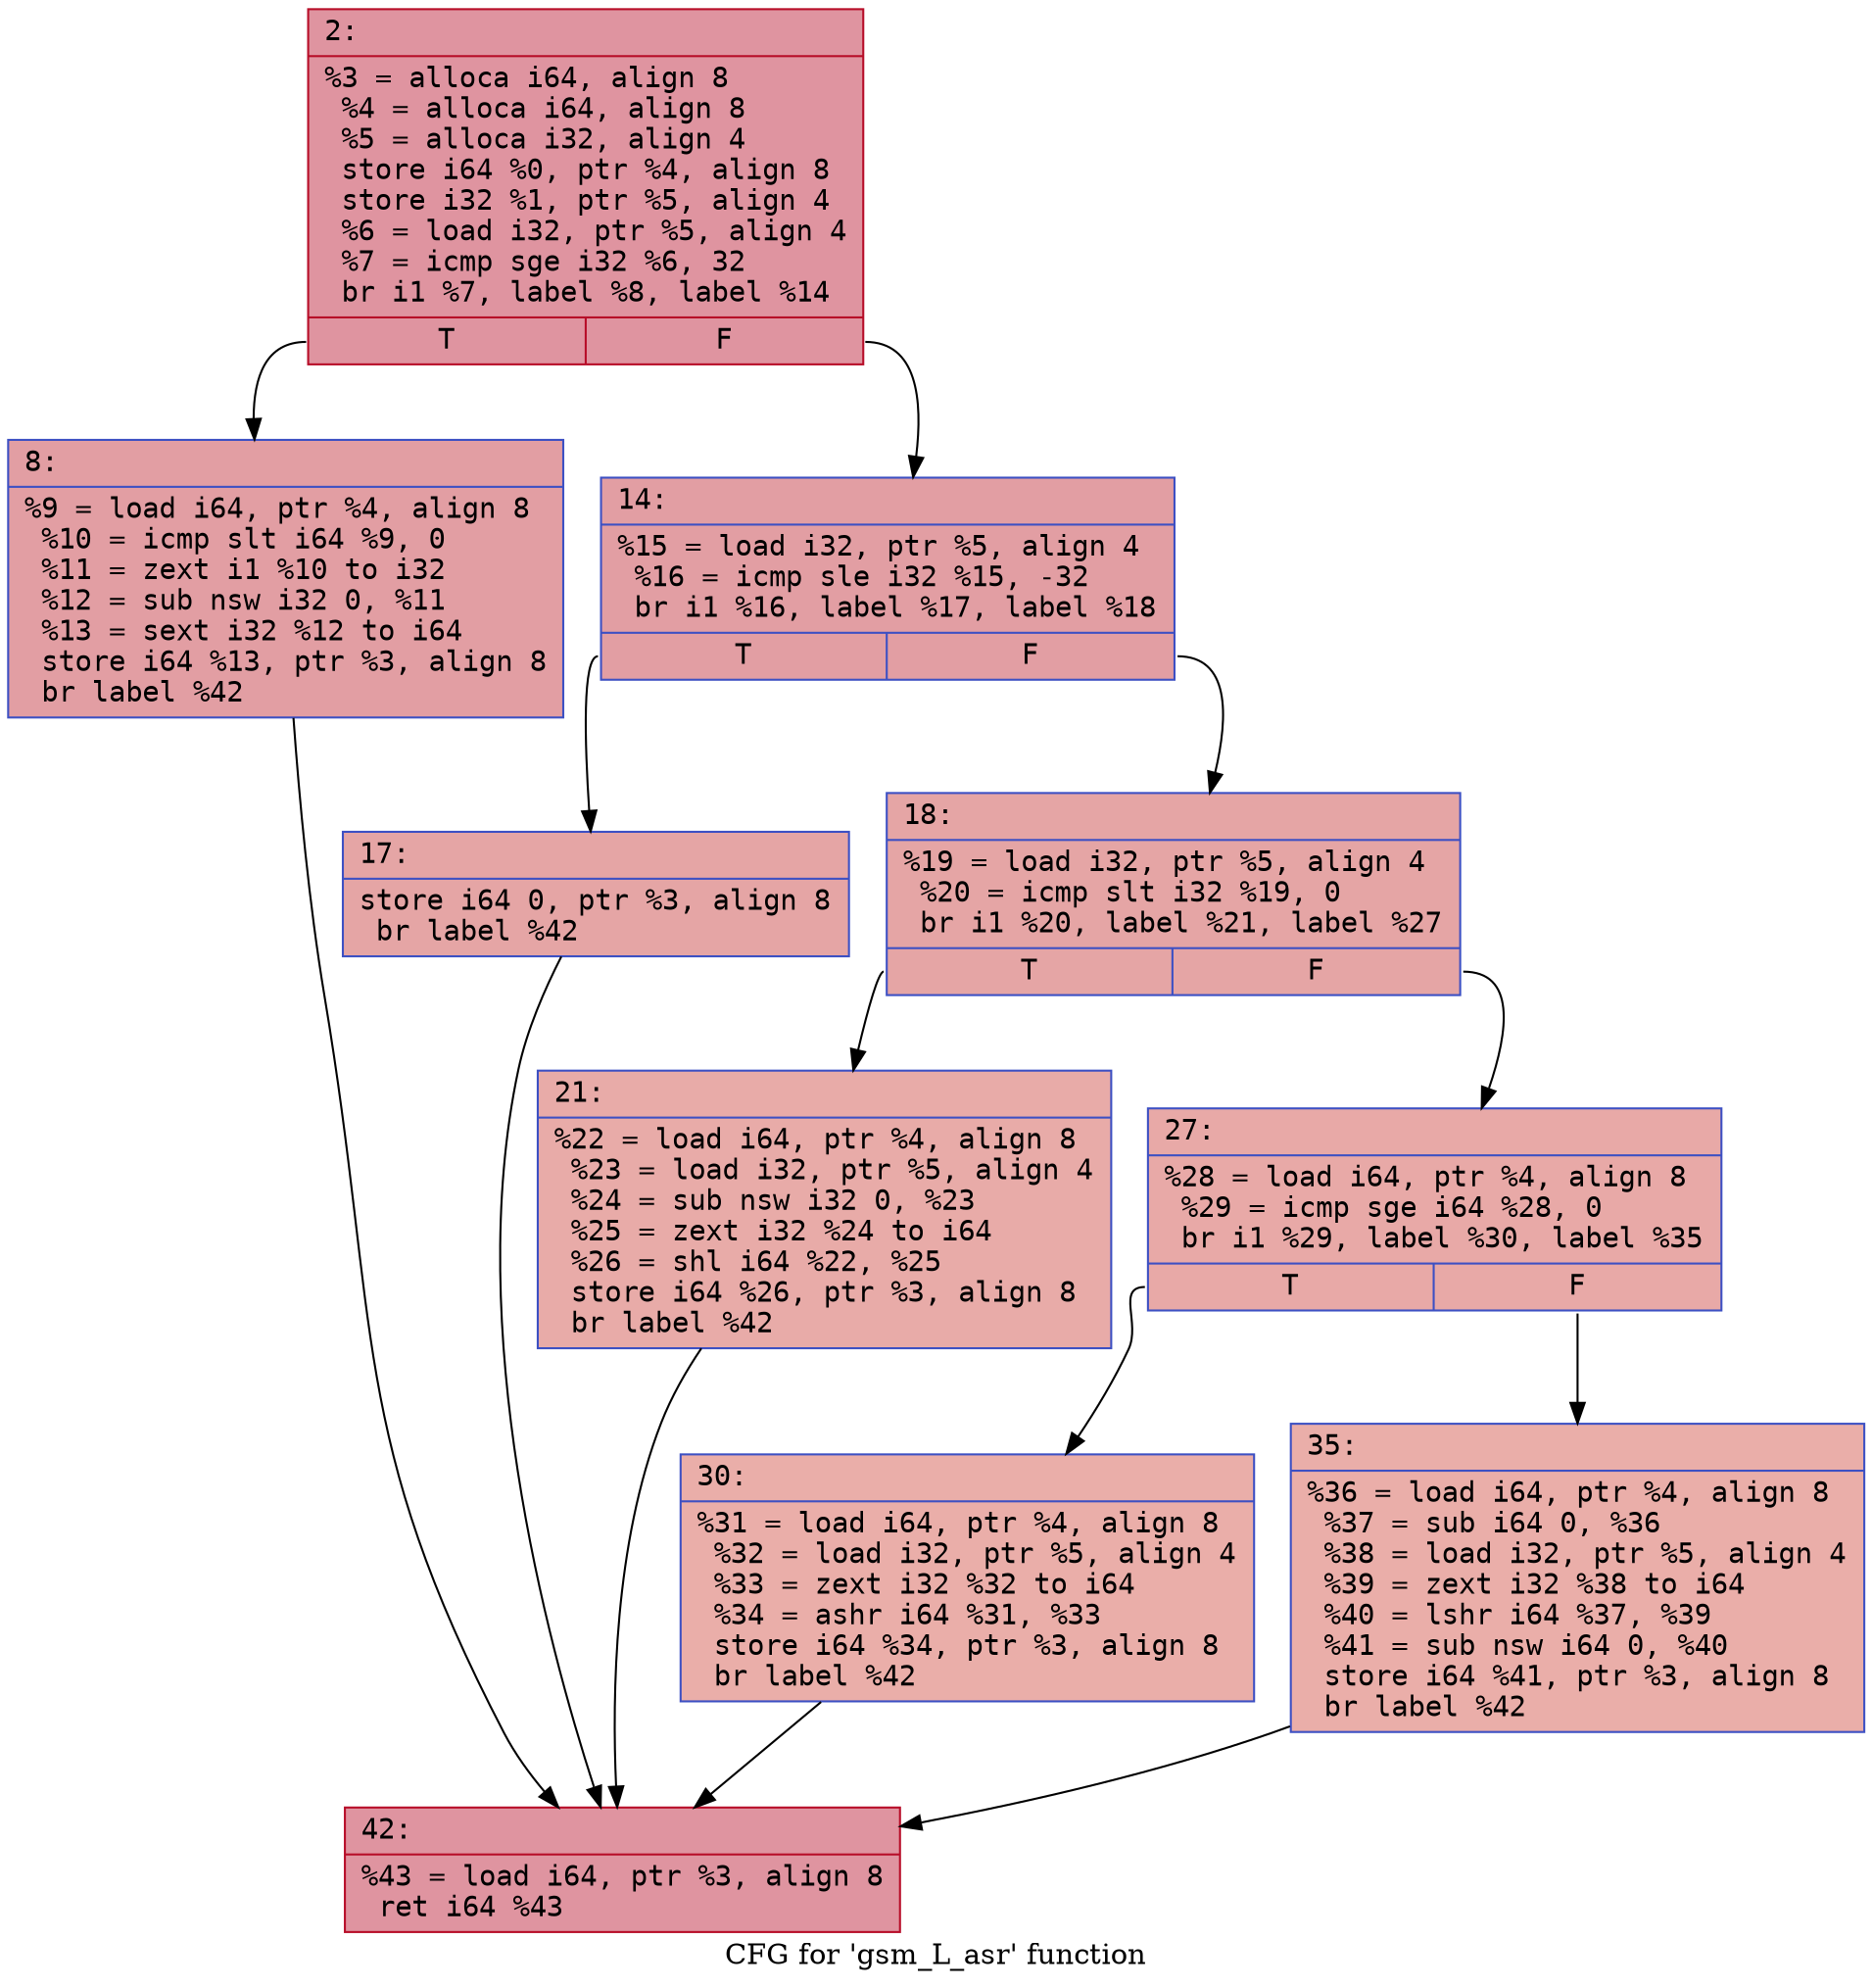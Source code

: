 digraph "CFG for 'gsm_L_asr' function" {
	label="CFG for 'gsm_L_asr' function";

	Node0x60000085ebc0 [shape=record,color="#b70d28ff", style=filled, fillcolor="#b70d2870" fontname="Courier",label="{2:\l|  %3 = alloca i64, align 8\l  %4 = alloca i64, align 8\l  %5 = alloca i32, align 4\l  store i64 %0, ptr %4, align 8\l  store i32 %1, ptr %5, align 4\l  %6 = load i32, ptr %5, align 4\l  %7 = icmp sge i32 %6, 32\l  br i1 %7, label %8, label %14\l|{<s0>T|<s1>F}}"];
	Node0x60000085ebc0:s0 -> Node0x60000085ec10[tooltip="2 -> 8\nProbability 50.00%" ];
	Node0x60000085ebc0:s1 -> Node0x60000085ec60[tooltip="2 -> 14\nProbability 50.00%" ];
	Node0x60000085ec10 [shape=record,color="#3d50c3ff", style=filled, fillcolor="#be242e70" fontname="Courier",label="{8:\l|  %9 = load i64, ptr %4, align 8\l  %10 = icmp slt i64 %9, 0\l  %11 = zext i1 %10 to i32\l  %12 = sub nsw i32 0, %11\l  %13 = sext i32 %12 to i64\l  store i64 %13, ptr %3, align 8\l  br label %42\l}"];
	Node0x60000085ec10 -> Node0x60000085ee90[tooltip="8 -> 42\nProbability 100.00%" ];
	Node0x60000085ec60 [shape=record,color="#3d50c3ff", style=filled, fillcolor="#be242e70" fontname="Courier",label="{14:\l|  %15 = load i32, ptr %5, align 4\l  %16 = icmp sle i32 %15, -32\l  br i1 %16, label %17, label %18\l|{<s0>T|<s1>F}}"];
	Node0x60000085ec60:s0 -> Node0x60000085ecb0[tooltip="14 -> 17\nProbability 50.00%" ];
	Node0x60000085ec60:s1 -> Node0x60000085ed00[tooltip="14 -> 18\nProbability 50.00%" ];
	Node0x60000085ecb0 [shape=record,color="#3d50c3ff", style=filled, fillcolor="#c5333470" fontname="Courier",label="{17:\l|  store i64 0, ptr %3, align 8\l  br label %42\l}"];
	Node0x60000085ecb0 -> Node0x60000085ee90[tooltip="17 -> 42\nProbability 100.00%" ];
	Node0x60000085ed00 [shape=record,color="#3d50c3ff", style=filled, fillcolor="#c5333470" fontname="Courier",label="{18:\l|  %19 = load i32, ptr %5, align 4\l  %20 = icmp slt i32 %19, 0\l  br i1 %20, label %21, label %27\l|{<s0>T|<s1>F}}"];
	Node0x60000085ed00:s0 -> Node0x60000085ed50[tooltip="18 -> 21\nProbability 37.50%" ];
	Node0x60000085ed00:s1 -> Node0x60000085eda0[tooltip="18 -> 27\nProbability 62.50%" ];
	Node0x60000085ed50 [shape=record,color="#3d50c3ff", style=filled, fillcolor="#cc403a70" fontname="Courier",label="{21:\l|  %22 = load i64, ptr %4, align 8\l  %23 = load i32, ptr %5, align 4\l  %24 = sub nsw i32 0, %23\l  %25 = zext i32 %24 to i64\l  %26 = shl i64 %22, %25\l  store i64 %26, ptr %3, align 8\l  br label %42\l}"];
	Node0x60000085ed50 -> Node0x60000085ee90[tooltip="21 -> 42\nProbability 100.00%" ];
	Node0x60000085eda0 [shape=record,color="#3d50c3ff", style=filled, fillcolor="#ca3b3770" fontname="Courier",label="{27:\l|  %28 = load i64, ptr %4, align 8\l  %29 = icmp sge i64 %28, 0\l  br i1 %29, label %30, label %35\l|{<s0>T|<s1>F}}"];
	Node0x60000085eda0:s0 -> Node0x60000085edf0[tooltip="27 -> 30\nProbability 50.00%" ];
	Node0x60000085eda0:s1 -> Node0x60000085ee40[tooltip="27 -> 35\nProbability 50.00%" ];
	Node0x60000085edf0 [shape=record,color="#3d50c3ff", style=filled, fillcolor="#d0473d70" fontname="Courier",label="{30:\l|  %31 = load i64, ptr %4, align 8\l  %32 = load i32, ptr %5, align 4\l  %33 = zext i32 %32 to i64\l  %34 = ashr i64 %31, %33\l  store i64 %34, ptr %3, align 8\l  br label %42\l}"];
	Node0x60000085edf0 -> Node0x60000085ee90[tooltip="30 -> 42\nProbability 100.00%" ];
	Node0x60000085ee40 [shape=record,color="#3d50c3ff", style=filled, fillcolor="#d0473d70" fontname="Courier",label="{35:\l|  %36 = load i64, ptr %4, align 8\l  %37 = sub i64 0, %36\l  %38 = load i32, ptr %5, align 4\l  %39 = zext i32 %38 to i64\l  %40 = lshr i64 %37, %39\l  %41 = sub nsw i64 0, %40\l  store i64 %41, ptr %3, align 8\l  br label %42\l}"];
	Node0x60000085ee40 -> Node0x60000085ee90[tooltip="35 -> 42\nProbability 100.00%" ];
	Node0x60000085ee90 [shape=record,color="#b70d28ff", style=filled, fillcolor="#b70d2870" fontname="Courier",label="{42:\l|  %43 = load i64, ptr %3, align 8\l  ret i64 %43\l}"];
}
